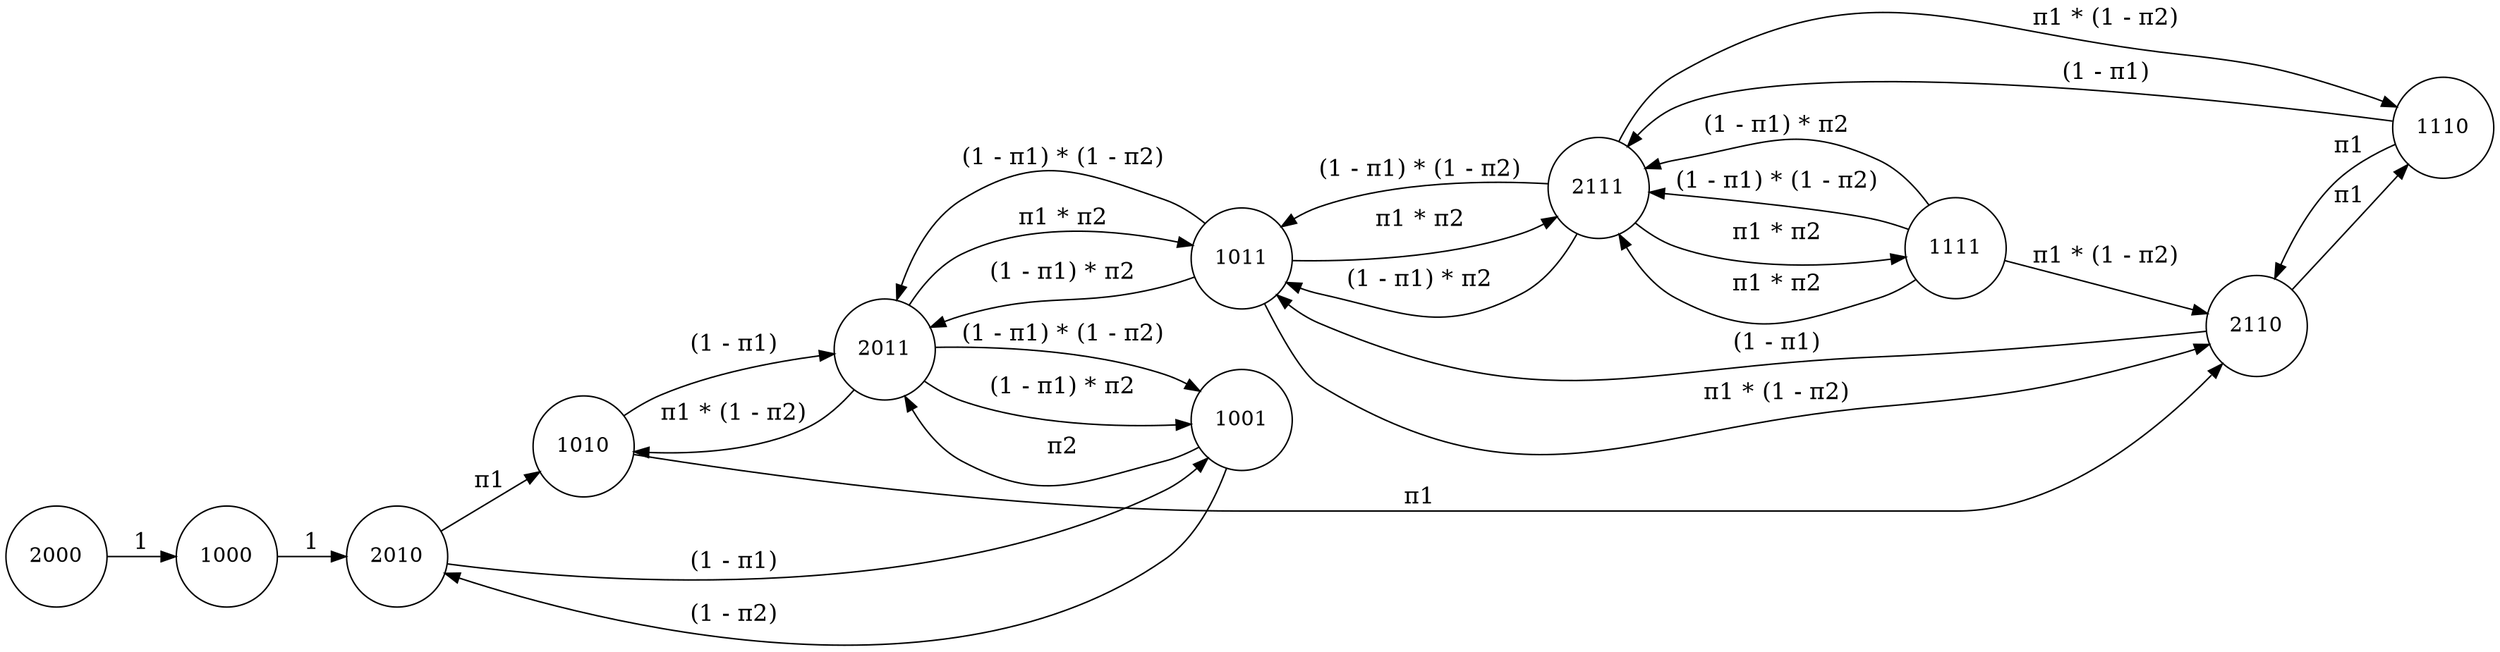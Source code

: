 digraph finite_state_machine {
	rankdir = LR
	node [shape = circle]
	edge [fontsize = 16]
	graph [dpi = 300]

	"2000" -> "1000" [label = "1"]
	"1000" -> "2010" [label = "1"]

	"2010" -> "1010" [label = "&pi;1"]
	"2010" -> "1001" [label = "(1 - &pi;1)"]

	"1001" -> "2011" [label = "&pi;2"]
	"1001" -> "2010" [label = "(1 - &pi;2)"]

	"1010" -> "2110" [label = "&pi;1"]
	"1010" -> "2011" [label = "(1 - &pi;1)"]

	"2011" -> "1011" [label = "&pi;1 * &pi;2"]
	"2011" -> "1001" [label = "(1 - &pi;1) * &pi;2"]
	"2011" -> "1010" [label = "&pi;1 * (1 - &pi;2)"]
	"2011" -> "1001" [label = "(1 - &pi;1) * (1 - &pi;2)"]

	"2110" -> "1110" [label = "&pi;1"]
	"2110" -> "1011" [label = "(1 - &pi;1)"]

	"1011" -> "2111" [label = "&pi;1 * &pi;2"]
	"1011" -> "2011" [label = "(1 - &pi;1) * &pi;2"]
	"1011" -> "2110" [label = "&pi;1 * (1 - &pi;2)"]
	"1011" -> "2011" [label = "(1 - &pi;1) * (1 - &pi;2)"]

	"1110" -> "2110" [label = "&pi;1"]
	"1110" -> "2111" [label = "(1 - &pi;1)"]

	"2111" -> "1111" [label = "&pi;1 * &pi;2"]
	"2111" -> "1011" [label = "(1 - &pi;1) * &pi;2"]
	"2111" -> "1110" [label = "&pi;1 * (1 - &pi;2)"]
	"2111" -> "1011" [label = "(1 - &pi;1) * (1 - &pi;2)"]

	"1111" -> "2111" [label = "&pi;1 * &pi;2"]
	"1111" -> "2111" [label = "(1 - &pi;1) * &pi;2"]
	"1111" -> "2110" [label = "&pi;1 * (1 - &pi;2)"]
	"1111" -> "2111" [label = "(1 - &pi;1) * (1 - &pi;2)"]
}
